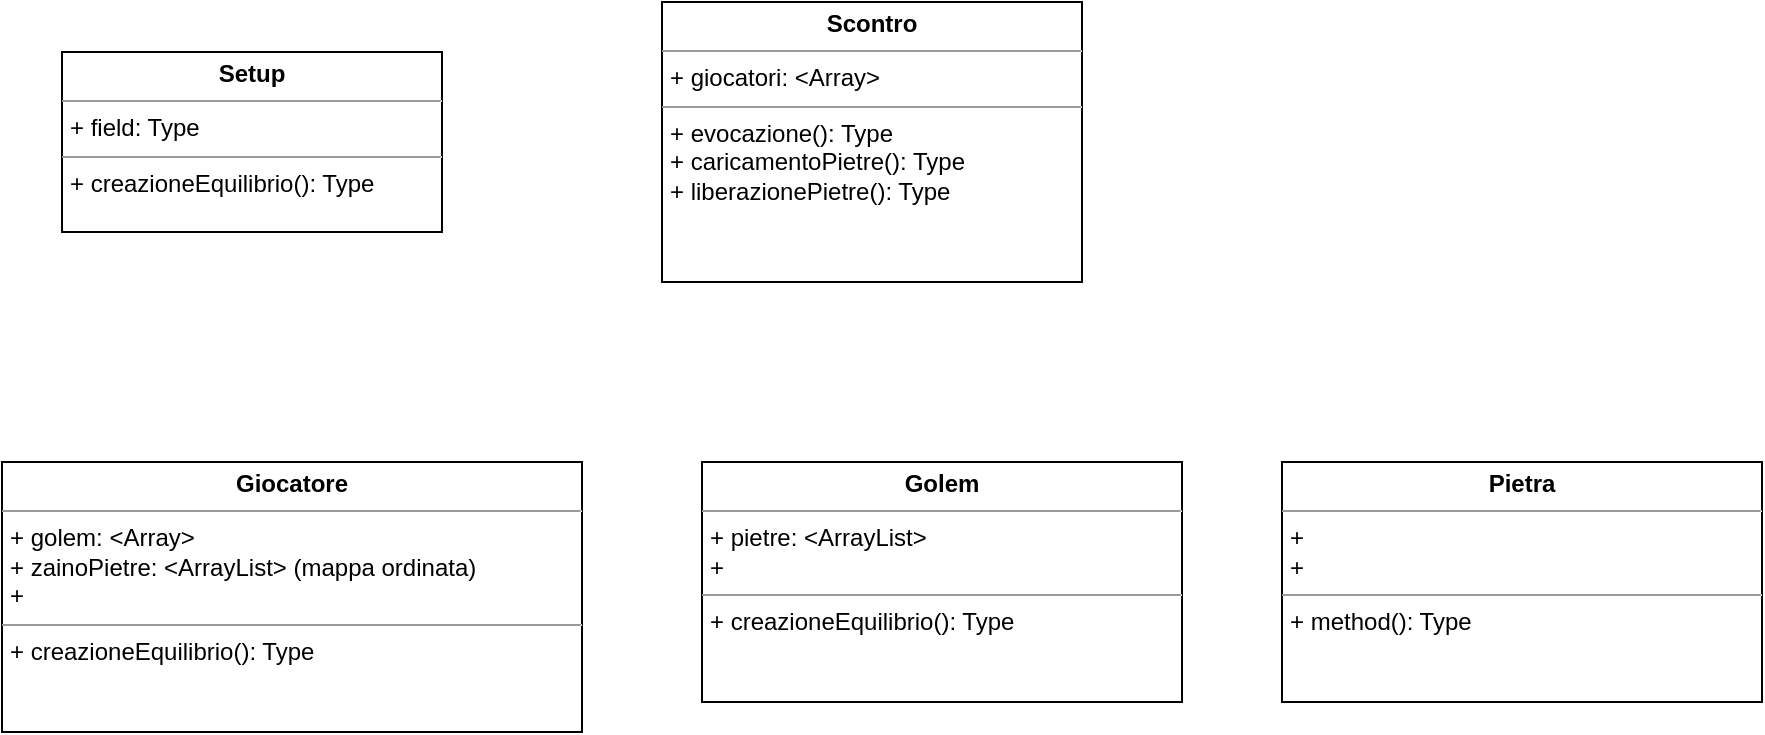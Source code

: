 <mxfile version="17.2.4" type="device"><diagram id="-AuO8tKPHucXyAxjZ2Rt" name="Pagina-1"><mxGraphModel dx="757" dy="479" grid="1" gridSize="10" guides="1" tooltips="1" connect="1" arrows="1" fold="1" page="1" pageScale="1" pageWidth="850" pageHeight="1100" math="0" shadow="0"><root><mxCell id="0"/><mxCell id="1" parent="0"/><mxCell id="2kOPNAD53NZTCc0BuMLK-1" value="&lt;p style=&quot;margin: 0px ; margin-top: 4px ; text-align: center&quot;&gt;&lt;b&gt;Scontro&lt;/b&gt;&lt;/p&gt;&lt;hr size=&quot;1&quot;&gt;&lt;p style=&quot;margin: 0px ; margin-left: 4px&quot;&gt;+ giocatori: &amp;lt;Array&amp;gt;&lt;/p&gt;&lt;hr size=&quot;1&quot;&gt;&lt;p style=&quot;margin: 0px ; margin-left: 4px&quot;&gt;+ evocazione(): Type&lt;/p&gt;&lt;p style=&quot;margin: 0px ; margin-left: 4px&quot;&gt;+ caricamentoPietre(): Type&lt;/p&gt;&lt;p style=&quot;margin: 0px ; margin-left: 4px&quot;&gt;+ liberazionePietre(): Type&lt;/p&gt;&lt;p style=&quot;margin: 0px ; margin-left: 4px&quot;&gt;&lt;br&gt;&lt;/p&gt;" style="verticalAlign=top;align=left;overflow=fill;fontSize=12;fontFamily=Helvetica;html=1;" vertex="1" parent="1"><mxGeometry x="450" y="290" width="210" height="140" as="geometry"/></mxCell><mxCell id="2kOPNAD53NZTCc0BuMLK-2" value="&lt;p style=&quot;margin: 0px ; margin-top: 4px ; text-align: center&quot;&gt;&lt;b&gt;Setup&lt;/b&gt;&lt;/p&gt;&lt;hr size=&quot;1&quot;&gt;&lt;p style=&quot;margin: 0px ; margin-left: 4px&quot;&gt;+ field: Type&lt;/p&gt;&lt;hr size=&quot;1&quot;&gt;&lt;p style=&quot;margin: 0px ; margin-left: 4px&quot;&gt;+ creazioneEquilibrio(): Type&lt;/p&gt;" style="verticalAlign=top;align=left;overflow=fill;fontSize=12;fontFamily=Helvetica;html=1;" vertex="1" parent="1"><mxGeometry x="150" y="315" width="190" height="90" as="geometry"/></mxCell><mxCell id="2kOPNAD53NZTCc0BuMLK-3" value="&lt;p style=&quot;margin: 0px ; margin-top: 4px ; text-align: center&quot;&gt;&lt;b&gt;Giocatore&lt;/b&gt;&lt;/p&gt;&lt;hr size=&quot;1&quot;&gt;&lt;p style=&quot;margin: 0px ; margin-left: 4px&quot;&gt;+ golem: &amp;lt;Array&amp;gt;&lt;/p&gt;&lt;p style=&quot;margin: 0px ; margin-left: 4px&quot;&gt;+ zainoPietre: &amp;lt;ArrayList&amp;gt; (mappa ordinata)&lt;/p&gt;&lt;p style=&quot;margin: 0px ; margin-left: 4px&quot;&gt;&lt;span&gt;+&amp;nbsp;&lt;/span&gt;&lt;/p&gt;&lt;hr size=&quot;1&quot;&gt;&lt;p style=&quot;margin: 0px ; margin-left: 4px&quot;&gt;+ creazioneEquilibrio(): Type&lt;/p&gt;" style="verticalAlign=top;align=left;overflow=fill;fontSize=12;fontFamily=Helvetica;html=1;" vertex="1" parent="1"><mxGeometry x="120" y="520" width="290" height="135" as="geometry"/></mxCell><mxCell id="2kOPNAD53NZTCc0BuMLK-4" value="&lt;p style=&quot;margin: 0px ; margin-top: 4px ; text-align: center&quot;&gt;&lt;b&gt;Golem&lt;/b&gt;&lt;/p&gt;&lt;hr size=&quot;1&quot;&gt;&lt;p style=&quot;margin: 0px ; margin-left: 4px&quot;&gt;+ pietre: &amp;lt;ArrayList&amp;gt;&lt;/p&gt;&lt;p style=&quot;margin: 0px ; margin-left: 4px&quot;&gt;+&amp;nbsp;&lt;/p&gt;&lt;hr size=&quot;1&quot;&gt;&lt;p style=&quot;margin: 0px ; margin-left: 4px&quot;&gt;+ creazioneEquilibrio(): Type&lt;/p&gt;" style="verticalAlign=top;align=left;overflow=fill;fontSize=12;fontFamily=Helvetica;html=1;" vertex="1" parent="1"><mxGeometry x="470" y="520" width="240" height="120" as="geometry"/></mxCell><mxCell id="2kOPNAD53NZTCc0BuMLK-5" value="&lt;p style=&quot;margin: 0px ; margin-top: 4px ; text-align: center&quot;&gt;&lt;b&gt;Pietra&lt;/b&gt;&lt;/p&gt;&lt;hr size=&quot;1&quot;&gt;&lt;p style=&quot;margin: 0px ; margin-left: 4px&quot;&gt;+&amp;nbsp;&lt;/p&gt;&lt;p style=&quot;margin: 0px ; margin-left: 4px&quot;&gt;+&amp;nbsp;&lt;/p&gt;&lt;hr size=&quot;1&quot;&gt;&lt;p style=&quot;margin: 0px ; margin-left: 4px&quot;&gt;+ method(): Type&lt;/p&gt;" style="verticalAlign=top;align=left;overflow=fill;fontSize=12;fontFamily=Helvetica;html=1;" vertex="1" parent="1"><mxGeometry x="760" y="520" width="240" height="120" as="geometry"/></mxCell></root></mxGraphModel></diagram></mxfile>